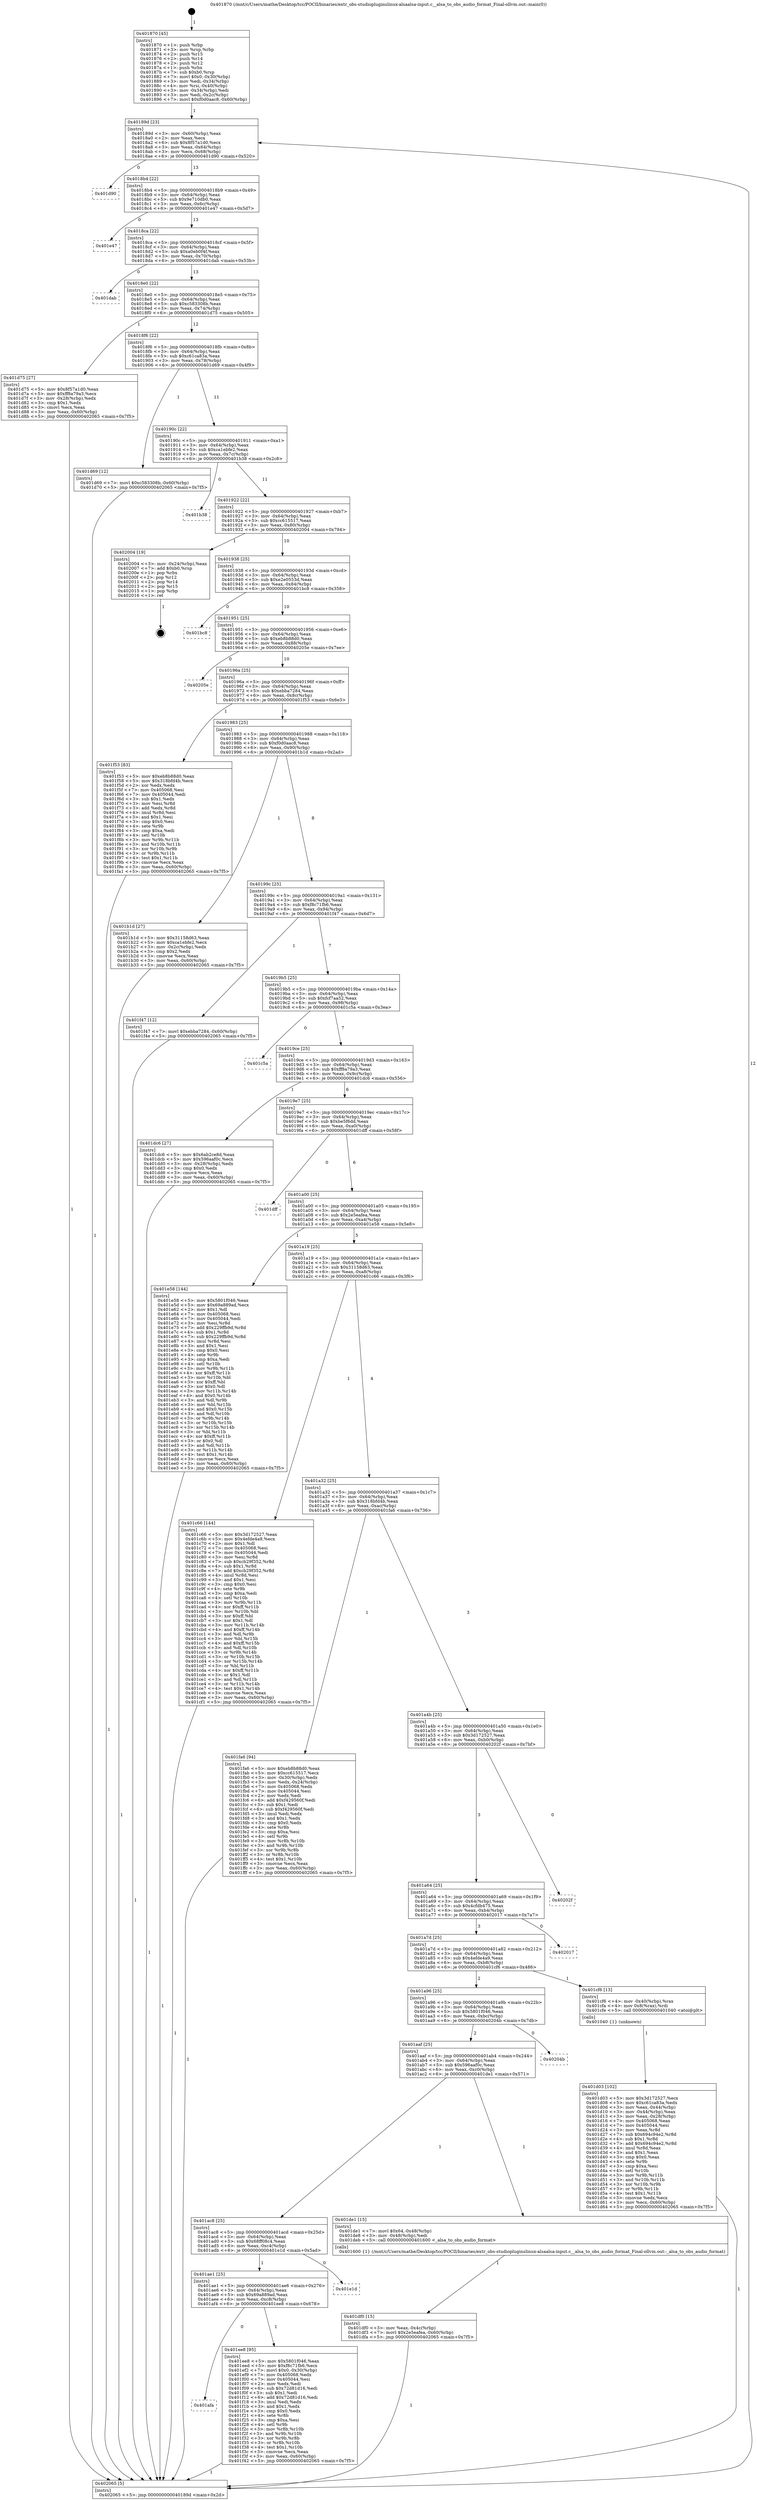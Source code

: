 digraph "0x401870" {
  label = "0x401870 (/mnt/c/Users/mathe/Desktop/tcc/POCII/binaries/extr_obs-studiopluginslinux-alsaalsa-input.c__alsa_to_obs_audio_format_Final-ollvm.out::main(0))"
  labelloc = "t"
  node[shape=record]

  Entry [label="",width=0.3,height=0.3,shape=circle,fillcolor=black,style=filled]
  "0x40189d" [label="{
     0x40189d [23]\l
     | [instrs]\l
     &nbsp;&nbsp;0x40189d \<+3\>: mov -0x60(%rbp),%eax\l
     &nbsp;&nbsp;0x4018a0 \<+2\>: mov %eax,%ecx\l
     &nbsp;&nbsp;0x4018a2 \<+6\>: sub $0x8f57a1d0,%ecx\l
     &nbsp;&nbsp;0x4018a8 \<+3\>: mov %eax,-0x64(%rbp)\l
     &nbsp;&nbsp;0x4018ab \<+3\>: mov %ecx,-0x68(%rbp)\l
     &nbsp;&nbsp;0x4018ae \<+6\>: je 0000000000401d90 \<main+0x520\>\l
  }"]
  "0x401d90" [label="{
     0x401d90\l
  }", style=dashed]
  "0x4018b4" [label="{
     0x4018b4 [22]\l
     | [instrs]\l
     &nbsp;&nbsp;0x4018b4 \<+5\>: jmp 00000000004018b9 \<main+0x49\>\l
     &nbsp;&nbsp;0x4018b9 \<+3\>: mov -0x64(%rbp),%eax\l
     &nbsp;&nbsp;0x4018bc \<+5\>: sub $0x9e710db0,%eax\l
     &nbsp;&nbsp;0x4018c1 \<+3\>: mov %eax,-0x6c(%rbp)\l
     &nbsp;&nbsp;0x4018c4 \<+6\>: je 0000000000401e47 \<main+0x5d7\>\l
  }"]
  Exit [label="",width=0.3,height=0.3,shape=circle,fillcolor=black,style=filled,peripheries=2]
  "0x401e47" [label="{
     0x401e47\l
  }", style=dashed]
  "0x4018ca" [label="{
     0x4018ca [22]\l
     | [instrs]\l
     &nbsp;&nbsp;0x4018ca \<+5\>: jmp 00000000004018cf \<main+0x5f\>\l
     &nbsp;&nbsp;0x4018cf \<+3\>: mov -0x64(%rbp),%eax\l
     &nbsp;&nbsp;0x4018d2 \<+5\>: sub $0xa0eb0f4f,%eax\l
     &nbsp;&nbsp;0x4018d7 \<+3\>: mov %eax,-0x70(%rbp)\l
     &nbsp;&nbsp;0x4018da \<+6\>: je 0000000000401dab \<main+0x53b\>\l
  }"]
  "0x401afa" [label="{
     0x401afa\l
  }", style=dashed]
  "0x401dab" [label="{
     0x401dab\l
  }", style=dashed]
  "0x4018e0" [label="{
     0x4018e0 [22]\l
     | [instrs]\l
     &nbsp;&nbsp;0x4018e0 \<+5\>: jmp 00000000004018e5 \<main+0x75\>\l
     &nbsp;&nbsp;0x4018e5 \<+3\>: mov -0x64(%rbp),%eax\l
     &nbsp;&nbsp;0x4018e8 \<+5\>: sub $0xc583308b,%eax\l
     &nbsp;&nbsp;0x4018ed \<+3\>: mov %eax,-0x74(%rbp)\l
     &nbsp;&nbsp;0x4018f0 \<+6\>: je 0000000000401d75 \<main+0x505\>\l
  }"]
  "0x401ee8" [label="{
     0x401ee8 [95]\l
     | [instrs]\l
     &nbsp;&nbsp;0x401ee8 \<+5\>: mov $0x5801f046,%eax\l
     &nbsp;&nbsp;0x401eed \<+5\>: mov $0xf8c71fb6,%ecx\l
     &nbsp;&nbsp;0x401ef2 \<+7\>: movl $0x0,-0x30(%rbp)\l
     &nbsp;&nbsp;0x401ef9 \<+7\>: mov 0x405068,%edx\l
     &nbsp;&nbsp;0x401f00 \<+7\>: mov 0x405044,%esi\l
     &nbsp;&nbsp;0x401f07 \<+2\>: mov %edx,%edi\l
     &nbsp;&nbsp;0x401f09 \<+6\>: sub $0x72d81d16,%edi\l
     &nbsp;&nbsp;0x401f0f \<+3\>: sub $0x1,%edi\l
     &nbsp;&nbsp;0x401f12 \<+6\>: add $0x72d81d16,%edi\l
     &nbsp;&nbsp;0x401f18 \<+3\>: imul %edi,%edx\l
     &nbsp;&nbsp;0x401f1b \<+3\>: and $0x1,%edx\l
     &nbsp;&nbsp;0x401f1e \<+3\>: cmp $0x0,%edx\l
     &nbsp;&nbsp;0x401f21 \<+4\>: sete %r8b\l
     &nbsp;&nbsp;0x401f25 \<+3\>: cmp $0xa,%esi\l
     &nbsp;&nbsp;0x401f28 \<+4\>: setl %r9b\l
     &nbsp;&nbsp;0x401f2c \<+3\>: mov %r8b,%r10b\l
     &nbsp;&nbsp;0x401f2f \<+3\>: and %r9b,%r10b\l
     &nbsp;&nbsp;0x401f32 \<+3\>: xor %r9b,%r8b\l
     &nbsp;&nbsp;0x401f35 \<+3\>: or %r8b,%r10b\l
     &nbsp;&nbsp;0x401f38 \<+4\>: test $0x1,%r10b\l
     &nbsp;&nbsp;0x401f3c \<+3\>: cmovne %ecx,%eax\l
     &nbsp;&nbsp;0x401f3f \<+3\>: mov %eax,-0x60(%rbp)\l
     &nbsp;&nbsp;0x401f42 \<+5\>: jmp 0000000000402065 \<main+0x7f5\>\l
  }"]
  "0x401d75" [label="{
     0x401d75 [27]\l
     | [instrs]\l
     &nbsp;&nbsp;0x401d75 \<+5\>: mov $0x8f57a1d0,%eax\l
     &nbsp;&nbsp;0x401d7a \<+5\>: mov $0xff8a79a3,%ecx\l
     &nbsp;&nbsp;0x401d7f \<+3\>: mov -0x28(%rbp),%edx\l
     &nbsp;&nbsp;0x401d82 \<+3\>: cmp $0x1,%edx\l
     &nbsp;&nbsp;0x401d85 \<+3\>: cmovl %ecx,%eax\l
     &nbsp;&nbsp;0x401d88 \<+3\>: mov %eax,-0x60(%rbp)\l
     &nbsp;&nbsp;0x401d8b \<+5\>: jmp 0000000000402065 \<main+0x7f5\>\l
  }"]
  "0x4018f6" [label="{
     0x4018f6 [22]\l
     | [instrs]\l
     &nbsp;&nbsp;0x4018f6 \<+5\>: jmp 00000000004018fb \<main+0x8b\>\l
     &nbsp;&nbsp;0x4018fb \<+3\>: mov -0x64(%rbp),%eax\l
     &nbsp;&nbsp;0x4018fe \<+5\>: sub $0xc61ca83a,%eax\l
     &nbsp;&nbsp;0x401903 \<+3\>: mov %eax,-0x78(%rbp)\l
     &nbsp;&nbsp;0x401906 \<+6\>: je 0000000000401d69 \<main+0x4f9\>\l
  }"]
  "0x401ae1" [label="{
     0x401ae1 [25]\l
     | [instrs]\l
     &nbsp;&nbsp;0x401ae1 \<+5\>: jmp 0000000000401ae6 \<main+0x276\>\l
     &nbsp;&nbsp;0x401ae6 \<+3\>: mov -0x64(%rbp),%eax\l
     &nbsp;&nbsp;0x401ae9 \<+5\>: sub $0x69a889ad,%eax\l
     &nbsp;&nbsp;0x401aee \<+6\>: mov %eax,-0xc8(%rbp)\l
     &nbsp;&nbsp;0x401af4 \<+6\>: je 0000000000401ee8 \<main+0x678\>\l
  }"]
  "0x401d69" [label="{
     0x401d69 [12]\l
     | [instrs]\l
     &nbsp;&nbsp;0x401d69 \<+7\>: movl $0xc583308b,-0x60(%rbp)\l
     &nbsp;&nbsp;0x401d70 \<+5\>: jmp 0000000000402065 \<main+0x7f5\>\l
  }"]
  "0x40190c" [label="{
     0x40190c [22]\l
     | [instrs]\l
     &nbsp;&nbsp;0x40190c \<+5\>: jmp 0000000000401911 \<main+0xa1\>\l
     &nbsp;&nbsp;0x401911 \<+3\>: mov -0x64(%rbp),%eax\l
     &nbsp;&nbsp;0x401914 \<+5\>: sub $0xca1ebfe2,%eax\l
     &nbsp;&nbsp;0x401919 \<+3\>: mov %eax,-0x7c(%rbp)\l
     &nbsp;&nbsp;0x40191c \<+6\>: je 0000000000401b38 \<main+0x2c8\>\l
  }"]
  "0x401e1d" [label="{
     0x401e1d\l
  }", style=dashed]
  "0x401b38" [label="{
     0x401b38\l
  }", style=dashed]
  "0x401922" [label="{
     0x401922 [22]\l
     | [instrs]\l
     &nbsp;&nbsp;0x401922 \<+5\>: jmp 0000000000401927 \<main+0xb7\>\l
     &nbsp;&nbsp;0x401927 \<+3\>: mov -0x64(%rbp),%eax\l
     &nbsp;&nbsp;0x40192a \<+5\>: sub $0xcc615517,%eax\l
     &nbsp;&nbsp;0x40192f \<+3\>: mov %eax,-0x80(%rbp)\l
     &nbsp;&nbsp;0x401932 \<+6\>: je 0000000000402004 \<main+0x794\>\l
  }"]
  "0x401df0" [label="{
     0x401df0 [15]\l
     | [instrs]\l
     &nbsp;&nbsp;0x401df0 \<+3\>: mov %eax,-0x4c(%rbp)\l
     &nbsp;&nbsp;0x401df3 \<+7\>: movl $0x2e5eafea,-0x60(%rbp)\l
     &nbsp;&nbsp;0x401dfa \<+5\>: jmp 0000000000402065 \<main+0x7f5\>\l
  }"]
  "0x402004" [label="{
     0x402004 [19]\l
     | [instrs]\l
     &nbsp;&nbsp;0x402004 \<+3\>: mov -0x24(%rbp),%eax\l
     &nbsp;&nbsp;0x402007 \<+7\>: add $0xb0,%rsp\l
     &nbsp;&nbsp;0x40200e \<+1\>: pop %rbx\l
     &nbsp;&nbsp;0x40200f \<+2\>: pop %r12\l
     &nbsp;&nbsp;0x402011 \<+2\>: pop %r14\l
     &nbsp;&nbsp;0x402013 \<+2\>: pop %r15\l
     &nbsp;&nbsp;0x402015 \<+1\>: pop %rbp\l
     &nbsp;&nbsp;0x402016 \<+1\>: ret\l
  }"]
  "0x401938" [label="{
     0x401938 [25]\l
     | [instrs]\l
     &nbsp;&nbsp;0x401938 \<+5\>: jmp 000000000040193d \<main+0xcd\>\l
     &nbsp;&nbsp;0x40193d \<+3\>: mov -0x64(%rbp),%eax\l
     &nbsp;&nbsp;0x401940 \<+5\>: sub $0xe2e0553d,%eax\l
     &nbsp;&nbsp;0x401945 \<+6\>: mov %eax,-0x84(%rbp)\l
     &nbsp;&nbsp;0x40194b \<+6\>: je 0000000000401bc8 \<main+0x358\>\l
  }"]
  "0x401ac8" [label="{
     0x401ac8 [25]\l
     | [instrs]\l
     &nbsp;&nbsp;0x401ac8 \<+5\>: jmp 0000000000401acd \<main+0x25d\>\l
     &nbsp;&nbsp;0x401acd \<+3\>: mov -0x64(%rbp),%eax\l
     &nbsp;&nbsp;0x401ad0 \<+5\>: sub $0x68ff08c4,%eax\l
     &nbsp;&nbsp;0x401ad5 \<+6\>: mov %eax,-0xc4(%rbp)\l
     &nbsp;&nbsp;0x401adb \<+6\>: je 0000000000401e1d \<main+0x5ad\>\l
  }"]
  "0x401bc8" [label="{
     0x401bc8\l
  }", style=dashed]
  "0x401951" [label="{
     0x401951 [25]\l
     | [instrs]\l
     &nbsp;&nbsp;0x401951 \<+5\>: jmp 0000000000401956 \<main+0xe6\>\l
     &nbsp;&nbsp;0x401956 \<+3\>: mov -0x64(%rbp),%eax\l
     &nbsp;&nbsp;0x401959 \<+5\>: sub $0xeb8b88d0,%eax\l
     &nbsp;&nbsp;0x40195e \<+6\>: mov %eax,-0x88(%rbp)\l
     &nbsp;&nbsp;0x401964 \<+6\>: je 000000000040205e \<main+0x7ee\>\l
  }"]
  "0x401de1" [label="{
     0x401de1 [15]\l
     | [instrs]\l
     &nbsp;&nbsp;0x401de1 \<+7\>: movl $0x64,-0x48(%rbp)\l
     &nbsp;&nbsp;0x401de8 \<+3\>: mov -0x48(%rbp),%edi\l
     &nbsp;&nbsp;0x401deb \<+5\>: call 0000000000401600 \<_alsa_to_obs_audio_format\>\l
     | [calls]\l
     &nbsp;&nbsp;0x401600 \{1\} (/mnt/c/Users/mathe/Desktop/tcc/POCII/binaries/extr_obs-studiopluginslinux-alsaalsa-input.c__alsa_to_obs_audio_format_Final-ollvm.out::_alsa_to_obs_audio_format)\l
  }"]
  "0x40205e" [label="{
     0x40205e\l
  }", style=dashed]
  "0x40196a" [label="{
     0x40196a [25]\l
     | [instrs]\l
     &nbsp;&nbsp;0x40196a \<+5\>: jmp 000000000040196f \<main+0xff\>\l
     &nbsp;&nbsp;0x40196f \<+3\>: mov -0x64(%rbp),%eax\l
     &nbsp;&nbsp;0x401972 \<+5\>: sub $0xebba7284,%eax\l
     &nbsp;&nbsp;0x401977 \<+6\>: mov %eax,-0x8c(%rbp)\l
     &nbsp;&nbsp;0x40197d \<+6\>: je 0000000000401f53 \<main+0x6e3\>\l
  }"]
  "0x401aaf" [label="{
     0x401aaf [25]\l
     | [instrs]\l
     &nbsp;&nbsp;0x401aaf \<+5\>: jmp 0000000000401ab4 \<main+0x244\>\l
     &nbsp;&nbsp;0x401ab4 \<+3\>: mov -0x64(%rbp),%eax\l
     &nbsp;&nbsp;0x401ab7 \<+5\>: sub $0x596aaf0c,%eax\l
     &nbsp;&nbsp;0x401abc \<+6\>: mov %eax,-0xc0(%rbp)\l
     &nbsp;&nbsp;0x401ac2 \<+6\>: je 0000000000401de1 \<main+0x571\>\l
  }"]
  "0x401f53" [label="{
     0x401f53 [83]\l
     | [instrs]\l
     &nbsp;&nbsp;0x401f53 \<+5\>: mov $0xeb8b88d0,%eax\l
     &nbsp;&nbsp;0x401f58 \<+5\>: mov $0x318bfd4b,%ecx\l
     &nbsp;&nbsp;0x401f5d \<+2\>: xor %edx,%edx\l
     &nbsp;&nbsp;0x401f5f \<+7\>: mov 0x405068,%esi\l
     &nbsp;&nbsp;0x401f66 \<+7\>: mov 0x405044,%edi\l
     &nbsp;&nbsp;0x401f6d \<+3\>: sub $0x1,%edx\l
     &nbsp;&nbsp;0x401f70 \<+3\>: mov %esi,%r8d\l
     &nbsp;&nbsp;0x401f73 \<+3\>: add %edx,%r8d\l
     &nbsp;&nbsp;0x401f76 \<+4\>: imul %r8d,%esi\l
     &nbsp;&nbsp;0x401f7a \<+3\>: and $0x1,%esi\l
     &nbsp;&nbsp;0x401f7d \<+3\>: cmp $0x0,%esi\l
     &nbsp;&nbsp;0x401f80 \<+4\>: sete %r9b\l
     &nbsp;&nbsp;0x401f84 \<+3\>: cmp $0xa,%edi\l
     &nbsp;&nbsp;0x401f87 \<+4\>: setl %r10b\l
     &nbsp;&nbsp;0x401f8b \<+3\>: mov %r9b,%r11b\l
     &nbsp;&nbsp;0x401f8e \<+3\>: and %r10b,%r11b\l
     &nbsp;&nbsp;0x401f91 \<+3\>: xor %r10b,%r9b\l
     &nbsp;&nbsp;0x401f94 \<+3\>: or %r9b,%r11b\l
     &nbsp;&nbsp;0x401f97 \<+4\>: test $0x1,%r11b\l
     &nbsp;&nbsp;0x401f9b \<+3\>: cmovne %ecx,%eax\l
     &nbsp;&nbsp;0x401f9e \<+3\>: mov %eax,-0x60(%rbp)\l
     &nbsp;&nbsp;0x401fa1 \<+5\>: jmp 0000000000402065 \<main+0x7f5\>\l
  }"]
  "0x401983" [label="{
     0x401983 [25]\l
     | [instrs]\l
     &nbsp;&nbsp;0x401983 \<+5\>: jmp 0000000000401988 \<main+0x118\>\l
     &nbsp;&nbsp;0x401988 \<+3\>: mov -0x64(%rbp),%eax\l
     &nbsp;&nbsp;0x40198b \<+5\>: sub $0xf0d0aac8,%eax\l
     &nbsp;&nbsp;0x401990 \<+6\>: mov %eax,-0x90(%rbp)\l
     &nbsp;&nbsp;0x401996 \<+6\>: je 0000000000401b1d \<main+0x2ad\>\l
  }"]
  "0x40204b" [label="{
     0x40204b\l
  }", style=dashed]
  "0x401b1d" [label="{
     0x401b1d [27]\l
     | [instrs]\l
     &nbsp;&nbsp;0x401b1d \<+5\>: mov $0x31158d63,%eax\l
     &nbsp;&nbsp;0x401b22 \<+5\>: mov $0xca1ebfe2,%ecx\l
     &nbsp;&nbsp;0x401b27 \<+3\>: mov -0x2c(%rbp),%edx\l
     &nbsp;&nbsp;0x401b2a \<+3\>: cmp $0x2,%edx\l
     &nbsp;&nbsp;0x401b2d \<+3\>: cmovne %ecx,%eax\l
     &nbsp;&nbsp;0x401b30 \<+3\>: mov %eax,-0x60(%rbp)\l
     &nbsp;&nbsp;0x401b33 \<+5\>: jmp 0000000000402065 \<main+0x7f5\>\l
  }"]
  "0x40199c" [label="{
     0x40199c [25]\l
     | [instrs]\l
     &nbsp;&nbsp;0x40199c \<+5\>: jmp 00000000004019a1 \<main+0x131\>\l
     &nbsp;&nbsp;0x4019a1 \<+3\>: mov -0x64(%rbp),%eax\l
     &nbsp;&nbsp;0x4019a4 \<+5\>: sub $0xf8c71fb6,%eax\l
     &nbsp;&nbsp;0x4019a9 \<+6\>: mov %eax,-0x94(%rbp)\l
     &nbsp;&nbsp;0x4019af \<+6\>: je 0000000000401f47 \<main+0x6d7\>\l
  }"]
  "0x402065" [label="{
     0x402065 [5]\l
     | [instrs]\l
     &nbsp;&nbsp;0x402065 \<+5\>: jmp 000000000040189d \<main+0x2d\>\l
  }"]
  "0x401870" [label="{
     0x401870 [45]\l
     | [instrs]\l
     &nbsp;&nbsp;0x401870 \<+1\>: push %rbp\l
     &nbsp;&nbsp;0x401871 \<+3\>: mov %rsp,%rbp\l
     &nbsp;&nbsp;0x401874 \<+2\>: push %r15\l
     &nbsp;&nbsp;0x401876 \<+2\>: push %r14\l
     &nbsp;&nbsp;0x401878 \<+2\>: push %r12\l
     &nbsp;&nbsp;0x40187a \<+1\>: push %rbx\l
     &nbsp;&nbsp;0x40187b \<+7\>: sub $0xb0,%rsp\l
     &nbsp;&nbsp;0x401882 \<+7\>: movl $0x0,-0x30(%rbp)\l
     &nbsp;&nbsp;0x401889 \<+3\>: mov %edi,-0x34(%rbp)\l
     &nbsp;&nbsp;0x40188c \<+4\>: mov %rsi,-0x40(%rbp)\l
     &nbsp;&nbsp;0x401890 \<+3\>: mov -0x34(%rbp),%edi\l
     &nbsp;&nbsp;0x401893 \<+3\>: mov %edi,-0x2c(%rbp)\l
     &nbsp;&nbsp;0x401896 \<+7\>: movl $0xf0d0aac8,-0x60(%rbp)\l
  }"]
  "0x401d03" [label="{
     0x401d03 [102]\l
     | [instrs]\l
     &nbsp;&nbsp;0x401d03 \<+5\>: mov $0x3d172527,%ecx\l
     &nbsp;&nbsp;0x401d08 \<+5\>: mov $0xc61ca83a,%edx\l
     &nbsp;&nbsp;0x401d0d \<+3\>: mov %eax,-0x44(%rbp)\l
     &nbsp;&nbsp;0x401d10 \<+3\>: mov -0x44(%rbp),%eax\l
     &nbsp;&nbsp;0x401d13 \<+3\>: mov %eax,-0x28(%rbp)\l
     &nbsp;&nbsp;0x401d16 \<+7\>: mov 0x405068,%eax\l
     &nbsp;&nbsp;0x401d1d \<+7\>: mov 0x405044,%esi\l
     &nbsp;&nbsp;0x401d24 \<+3\>: mov %eax,%r8d\l
     &nbsp;&nbsp;0x401d27 \<+7\>: sub $0x694c94e2,%r8d\l
     &nbsp;&nbsp;0x401d2e \<+4\>: sub $0x1,%r8d\l
     &nbsp;&nbsp;0x401d32 \<+7\>: add $0x694c94e2,%r8d\l
     &nbsp;&nbsp;0x401d39 \<+4\>: imul %r8d,%eax\l
     &nbsp;&nbsp;0x401d3d \<+3\>: and $0x1,%eax\l
     &nbsp;&nbsp;0x401d40 \<+3\>: cmp $0x0,%eax\l
     &nbsp;&nbsp;0x401d43 \<+4\>: sete %r9b\l
     &nbsp;&nbsp;0x401d47 \<+3\>: cmp $0xa,%esi\l
     &nbsp;&nbsp;0x401d4a \<+4\>: setl %r10b\l
     &nbsp;&nbsp;0x401d4e \<+3\>: mov %r9b,%r11b\l
     &nbsp;&nbsp;0x401d51 \<+3\>: and %r10b,%r11b\l
     &nbsp;&nbsp;0x401d54 \<+3\>: xor %r10b,%r9b\l
     &nbsp;&nbsp;0x401d57 \<+3\>: or %r9b,%r11b\l
     &nbsp;&nbsp;0x401d5a \<+4\>: test $0x1,%r11b\l
     &nbsp;&nbsp;0x401d5e \<+3\>: cmovne %edx,%ecx\l
     &nbsp;&nbsp;0x401d61 \<+3\>: mov %ecx,-0x60(%rbp)\l
     &nbsp;&nbsp;0x401d64 \<+5\>: jmp 0000000000402065 \<main+0x7f5\>\l
  }"]
  "0x401f47" [label="{
     0x401f47 [12]\l
     | [instrs]\l
     &nbsp;&nbsp;0x401f47 \<+7\>: movl $0xebba7284,-0x60(%rbp)\l
     &nbsp;&nbsp;0x401f4e \<+5\>: jmp 0000000000402065 \<main+0x7f5\>\l
  }"]
  "0x4019b5" [label="{
     0x4019b5 [25]\l
     | [instrs]\l
     &nbsp;&nbsp;0x4019b5 \<+5\>: jmp 00000000004019ba \<main+0x14a\>\l
     &nbsp;&nbsp;0x4019ba \<+3\>: mov -0x64(%rbp),%eax\l
     &nbsp;&nbsp;0x4019bd \<+5\>: sub $0xfcf7aa52,%eax\l
     &nbsp;&nbsp;0x4019c2 \<+6\>: mov %eax,-0x98(%rbp)\l
     &nbsp;&nbsp;0x4019c8 \<+6\>: je 0000000000401c5a \<main+0x3ea\>\l
  }"]
  "0x401a96" [label="{
     0x401a96 [25]\l
     | [instrs]\l
     &nbsp;&nbsp;0x401a96 \<+5\>: jmp 0000000000401a9b \<main+0x22b\>\l
     &nbsp;&nbsp;0x401a9b \<+3\>: mov -0x64(%rbp),%eax\l
     &nbsp;&nbsp;0x401a9e \<+5\>: sub $0x5801f046,%eax\l
     &nbsp;&nbsp;0x401aa3 \<+6\>: mov %eax,-0xbc(%rbp)\l
     &nbsp;&nbsp;0x401aa9 \<+6\>: je 000000000040204b \<main+0x7db\>\l
  }"]
  "0x401c5a" [label="{
     0x401c5a\l
  }", style=dashed]
  "0x4019ce" [label="{
     0x4019ce [25]\l
     | [instrs]\l
     &nbsp;&nbsp;0x4019ce \<+5\>: jmp 00000000004019d3 \<main+0x163\>\l
     &nbsp;&nbsp;0x4019d3 \<+3\>: mov -0x64(%rbp),%eax\l
     &nbsp;&nbsp;0x4019d6 \<+5\>: sub $0xff8a79a3,%eax\l
     &nbsp;&nbsp;0x4019db \<+6\>: mov %eax,-0x9c(%rbp)\l
     &nbsp;&nbsp;0x4019e1 \<+6\>: je 0000000000401dc6 \<main+0x556\>\l
  }"]
  "0x401cf6" [label="{
     0x401cf6 [13]\l
     | [instrs]\l
     &nbsp;&nbsp;0x401cf6 \<+4\>: mov -0x40(%rbp),%rax\l
     &nbsp;&nbsp;0x401cfa \<+4\>: mov 0x8(%rax),%rdi\l
     &nbsp;&nbsp;0x401cfe \<+5\>: call 0000000000401040 \<atoi@plt\>\l
     | [calls]\l
     &nbsp;&nbsp;0x401040 \{1\} (unknown)\l
  }"]
  "0x401dc6" [label="{
     0x401dc6 [27]\l
     | [instrs]\l
     &nbsp;&nbsp;0x401dc6 \<+5\>: mov $0x6ab2ce8d,%eax\l
     &nbsp;&nbsp;0x401dcb \<+5\>: mov $0x596aaf0c,%ecx\l
     &nbsp;&nbsp;0x401dd0 \<+3\>: mov -0x28(%rbp),%edx\l
     &nbsp;&nbsp;0x401dd3 \<+3\>: cmp $0x0,%edx\l
     &nbsp;&nbsp;0x401dd6 \<+3\>: cmove %ecx,%eax\l
     &nbsp;&nbsp;0x401dd9 \<+3\>: mov %eax,-0x60(%rbp)\l
     &nbsp;&nbsp;0x401ddc \<+5\>: jmp 0000000000402065 \<main+0x7f5\>\l
  }"]
  "0x4019e7" [label="{
     0x4019e7 [25]\l
     | [instrs]\l
     &nbsp;&nbsp;0x4019e7 \<+5\>: jmp 00000000004019ec \<main+0x17c\>\l
     &nbsp;&nbsp;0x4019ec \<+3\>: mov -0x64(%rbp),%eax\l
     &nbsp;&nbsp;0x4019ef \<+5\>: sub $0xbe5f6dd,%eax\l
     &nbsp;&nbsp;0x4019f4 \<+6\>: mov %eax,-0xa0(%rbp)\l
     &nbsp;&nbsp;0x4019fa \<+6\>: je 0000000000401dff \<main+0x58f\>\l
  }"]
  "0x401a7d" [label="{
     0x401a7d [25]\l
     | [instrs]\l
     &nbsp;&nbsp;0x401a7d \<+5\>: jmp 0000000000401a82 \<main+0x212\>\l
     &nbsp;&nbsp;0x401a82 \<+3\>: mov -0x64(%rbp),%eax\l
     &nbsp;&nbsp;0x401a85 \<+5\>: sub $0x4efde4a9,%eax\l
     &nbsp;&nbsp;0x401a8a \<+6\>: mov %eax,-0xb8(%rbp)\l
     &nbsp;&nbsp;0x401a90 \<+6\>: je 0000000000401cf6 \<main+0x486\>\l
  }"]
  "0x401dff" [label="{
     0x401dff\l
  }", style=dashed]
  "0x401a00" [label="{
     0x401a00 [25]\l
     | [instrs]\l
     &nbsp;&nbsp;0x401a00 \<+5\>: jmp 0000000000401a05 \<main+0x195\>\l
     &nbsp;&nbsp;0x401a05 \<+3\>: mov -0x64(%rbp),%eax\l
     &nbsp;&nbsp;0x401a08 \<+5\>: sub $0x2e5eafea,%eax\l
     &nbsp;&nbsp;0x401a0d \<+6\>: mov %eax,-0xa4(%rbp)\l
     &nbsp;&nbsp;0x401a13 \<+6\>: je 0000000000401e58 \<main+0x5e8\>\l
  }"]
  "0x402017" [label="{
     0x402017\l
  }", style=dashed]
  "0x401e58" [label="{
     0x401e58 [144]\l
     | [instrs]\l
     &nbsp;&nbsp;0x401e58 \<+5\>: mov $0x5801f046,%eax\l
     &nbsp;&nbsp;0x401e5d \<+5\>: mov $0x69a889ad,%ecx\l
     &nbsp;&nbsp;0x401e62 \<+2\>: mov $0x1,%dl\l
     &nbsp;&nbsp;0x401e64 \<+7\>: mov 0x405068,%esi\l
     &nbsp;&nbsp;0x401e6b \<+7\>: mov 0x405044,%edi\l
     &nbsp;&nbsp;0x401e72 \<+3\>: mov %esi,%r8d\l
     &nbsp;&nbsp;0x401e75 \<+7\>: add $0x229ffb9d,%r8d\l
     &nbsp;&nbsp;0x401e7c \<+4\>: sub $0x1,%r8d\l
     &nbsp;&nbsp;0x401e80 \<+7\>: sub $0x229ffb9d,%r8d\l
     &nbsp;&nbsp;0x401e87 \<+4\>: imul %r8d,%esi\l
     &nbsp;&nbsp;0x401e8b \<+3\>: and $0x1,%esi\l
     &nbsp;&nbsp;0x401e8e \<+3\>: cmp $0x0,%esi\l
     &nbsp;&nbsp;0x401e91 \<+4\>: sete %r9b\l
     &nbsp;&nbsp;0x401e95 \<+3\>: cmp $0xa,%edi\l
     &nbsp;&nbsp;0x401e98 \<+4\>: setl %r10b\l
     &nbsp;&nbsp;0x401e9c \<+3\>: mov %r9b,%r11b\l
     &nbsp;&nbsp;0x401e9f \<+4\>: xor $0xff,%r11b\l
     &nbsp;&nbsp;0x401ea3 \<+3\>: mov %r10b,%bl\l
     &nbsp;&nbsp;0x401ea6 \<+3\>: xor $0xff,%bl\l
     &nbsp;&nbsp;0x401ea9 \<+3\>: xor $0x0,%dl\l
     &nbsp;&nbsp;0x401eac \<+3\>: mov %r11b,%r14b\l
     &nbsp;&nbsp;0x401eaf \<+4\>: and $0x0,%r14b\l
     &nbsp;&nbsp;0x401eb3 \<+3\>: and %dl,%r9b\l
     &nbsp;&nbsp;0x401eb6 \<+3\>: mov %bl,%r15b\l
     &nbsp;&nbsp;0x401eb9 \<+4\>: and $0x0,%r15b\l
     &nbsp;&nbsp;0x401ebd \<+3\>: and %dl,%r10b\l
     &nbsp;&nbsp;0x401ec0 \<+3\>: or %r9b,%r14b\l
     &nbsp;&nbsp;0x401ec3 \<+3\>: or %r10b,%r15b\l
     &nbsp;&nbsp;0x401ec6 \<+3\>: xor %r15b,%r14b\l
     &nbsp;&nbsp;0x401ec9 \<+3\>: or %bl,%r11b\l
     &nbsp;&nbsp;0x401ecc \<+4\>: xor $0xff,%r11b\l
     &nbsp;&nbsp;0x401ed0 \<+3\>: or $0x0,%dl\l
     &nbsp;&nbsp;0x401ed3 \<+3\>: and %dl,%r11b\l
     &nbsp;&nbsp;0x401ed6 \<+3\>: or %r11b,%r14b\l
     &nbsp;&nbsp;0x401ed9 \<+4\>: test $0x1,%r14b\l
     &nbsp;&nbsp;0x401edd \<+3\>: cmovne %ecx,%eax\l
     &nbsp;&nbsp;0x401ee0 \<+3\>: mov %eax,-0x60(%rbp)\l
     &nbsp;&nbsp;0x401ee3 \<+5\>: jmp 0000000000402065 \<main+0x7f5\>\l
  }"]
  "0x401a19" [label="{
     0x401a19 [25]\l
     | [instrs]\l
     &nbsp;&nbsp;0x401a19 \<+5\>: jmp 0000000000401a1e \<main+0x1ae\>\l
     &nbsp;&nbsp;0x401a1e \<+3\>: mov -0x64(%rbp),%eax\l
     &nbsp;&nbsp;0x401a21 \<+5\>: sub $0x31158d63,%eax\l
     &nbsp;&nbsp;0x401a26 \<+6\>: mov %eax,-0xa8(%rbp)\l
     &nbsp;&nbsp;0x401a2c \<+6\>: je 0000000000401c66 \<main+0x3f6\>\l
  }"]
  "0x401a64" [label="{
     0x401a64 [25]\l
     | [instrs]\l
     &nbsp;&nbsp;0x401a64 \<+5\>: jmp 0000000000401a69 \<main+0x1f9\>\l
     &nbsp;&nbsp;0x401a69 \<+3\>: mov -0x64(%rbp),%eax\l
     &nbsp;&nbsp;0x401a6c \<+5\>: sub $0x4cfdb475,%eax\l
     &nbsp;&nbsp;0x401a71 \<+6\>: mov %eax,-0xb4(%rbp)\l
     &nbsp;&nbsp;0x401a77 \<+6\>: je 0000000000402017 \<main+0x7a7\>\l
  }"]
  "0x401c66" [label="{
     0x401c66 [144]\l
     | [instrs]\l
     &nbsp;&nbsp;0x401c66 \<+5\>: mov $0x3d172527,%eax\l
     &nbsp;&nbsp;0x401c6b \<+5\>: mov $0x4efde4a9,%ecx\l
     &nbsp;&nbsp;0x401c70 \<+2\>: mov $0x1,%dl\l
     &nbsp;&nbsp;0x401c72 \<+7\>: mov 0x405068,%esi\l
     &nbsp;&nbsp;0x401c79 \<+7\>: mov 0x405044,%edi\l
     &nbsp;&nbsp;0x401c80 \<+3\>: mov %esi,%r8d\l
     &nbsp;&nbsp;0x401c83 \<+7\>: sub $0xcb29f352,%r8d\l
     &nbsp;&nbsp;0x401c8a \<+4\>: sub $0x1,%r8d\l
     &nbsp;&nbsp;0x401c8e \<+7\>: add $0xcb29f352,%r8d\l
     &nbsp;&nbsp;0x401c95 \<+4\>: imul %r8d,%esi\l
     &nbsp;&nbsp;0x401c99 \<+3\>: and $0x1,%esi\l
     &nbsp;&nbsp;0x401c9c \<+3\>: cmp $0x0,%esi\l
     &nbsp;&nbsp;0x401c9f \<+4\>: sete %r9b\l
     &nbsp;&nbsp;0x401ca3 \<+3\>: cmp $0xa,%edi\l
     &nbsp;&nbsp;0x401ca6 \<+4\>: setl %r10b\l
     &nbsp;&nbsp;0x401caa \<+3\>: mov %r9b,%r11b\l
     &nbsp;&nbsp;0x401cad \<+4\>: xor $0xff,%r11b\l
     &nbsp;&nbsp;0x401cb1 \<+3\>: mov %r10b,%bl\l
     &nbsp;&nbsp;0x401cb4 \<+3\>: xor $0xff,%bl\l
     &nbsp;&nbsp;0x401cb7 \<+3\>: xor $0x1,%dl\l
     &nbsp;&nbsp;0x401cba \<+3\>: mov %r11b,%r14b\l
     &nbsp;&nbsp;0x401cbd \<+4\>: and $0xff,%r14b\l
     &nbsp;&nbsp;0x401cc1 \<+3\>: and %dl,%r9b\l
     &nbsp;&nbsp;0x401cc4 \<+3\>: mov %bl,%r15b\l
     &nbsp;&nbsp;0x401cc7 \<+4\>: and $0xff,%r15b\l
     &nbsp;&nbsp;0x401ccb \<+3\>: and %dl,%r10b\l
     &nbsp;&nbsp;0x401cce \<+3\>: or %r9b,%r14b\l
     &nbsp;&nbsp;0x401cd1 \<+3\>: or %r10b,%r15b\l
     &nbsp;&nbsp;0x401cd4 \<+3\>: xor %r15b,%r14b\l
     &nbsp;&nbsp;0x401cd7 \<+3\>: or %bl,%r11b\l
     &nbsp;&nbsp;0x401cda \<+4\>: xor $0xff,%r11b\l
     &nbsp;&nbsp;0x401cde \<+3\>: or $0x1,%dl\l
     &nbsp;&nbsp;0x401ce1 \<+3\>: and %dl,%r11b\l
     &nbsp;&nbsp;0x401ce4 \<+3\>: or %r11b,%r14b\l
     &nbsp;&nbsp;0x401ce7 \<+4\>: test $0x1,%r14b\l
     &nbsp;&nbsp;0x401ceb \<+3\>: cmovne %ecx,%eax\l
     &nbsp;&nbsp;0x401cee \<+3\>: mov %eax,-0x60(%rbp)\l
     &nbsp;&nbsp;0x401cf1 \<+5\>: jmp 0000000000402065 \<main+0x7f5\>\l
  }"]
  "0x401a32" [label="{
     0x401a32 [25]\l
     | [instrs]\l
     &nbsp;&nbsp;0x401a32 \<+5\>: jmp 0000000000401a37 \<main+0x1c7\>\l
     &nbsp;&nbsp;0x401a37 \<+3\>: mov -0x64(%rbp),%eax\l
     &nbsp;&nbsp;0x401a3a \<+5\>: sub $0x318bfd4b,%eax\l
     &nbsp;&nbsp;0x401a3f \<+6\>: mov %eax,-0xac(%rbp)\l
     &nbsp;&nbsp;0x401a45 \<+6\>: je 0000000000401fa6 \<main+0x736\>\l
  }"]
  "0x40202f" [label="{
     0x40202f\l
  }", style=dashed]
  "0x401fa6" [label="{
     0x401fa6 [94]\l
     | [instrs]\l
     &nbsp;&nbsp;0x401fa6 \<+5\>: mov $0xeb8b88d0,%eax\l
     &nbsp;&nbsp;0x401fab \<+5\>: mov $0xcc615517,%ecx\l
     &nbsp;&nbsp;0x401fb0 \<+3\>: mov -0x30(%rbp),%edx\l
     &nbsp;&nbsp;0x401fb3 \<+3\>: mov %edx,-0x24(%rbp)\l
     &nbsp;&nbsp;0x401fb6 \<+7\>: mov 0x405068,%edx\l
     &nbsp;&nbsp;0x401fbd \<+7\>: mov 0x405044,%esi\l
     &nbsp;&nbsp;0x401fc4 \<+2\>: mov %edx,%edi\l
     &nbsp;&nbsp;0x401fc6 \<+6\>: add $0xf429560f,%edi\l
     &nbsp;&nbsp;0x401fcc \<+3\>: sub $0x1,%edi\l
     &nbsp;&nbsp;0x401fcf \<+6\>: sub $0xf429560f,%edi\l
     &nbsp;&nbsp;0x401fd5 \<+3\>: imul %edi,%edx\l
     &nbsp;&nbsp;0x401fd8 \<+3\>: and $0x1,%edx\l
     &nbsp;&nbsp;0x401fdb \<+3\>: cmp $0x0,%edx\l
     &nbsp;&nbsp;0x401fde \<+4\>: sete %r8b\l
     &nbsp;&nbsp;0x401fe2 \<+3\>: cmp $0xa,%esi\l
     &nbsp;&nbsp;0x401fe5 \<+4\>: setl %r9b\l
     &nbsp;&nbsp;0x401fe9 \<+3\>: mov %r8b,%r10b\l
     &nbsp;&nbsp;0x401fec \<+3\>: and %r9b,%r10b\l
     &nbsp;&nbsp;0x401fef \<+3\>: xor %r9b,%r8b\l
     &nbsp;&nbsp;0x401ff2 \<+3\>: or %r8b,%r10b\l
     &nbsp;&nbsp;0x401ff5 \<+4\>: test $0x1,%r10b\l
     &nbsp;&nbsp;0x401ff9 \<+3\>: cmovne %ecx,%eax\l
     &nbsp;&nbsp;0x401ffc \<+3\>: mov %eax,-0x60(%rbp)\l
     &nbsp;&nbsp;0x401fff \<+5\>: jmp 0000000000402065 \<main+0x7f5\>\l
  }"]
  "0x401a4b" [label="{
     0x401a4b [25]\l
     | [instrs]\l
     &nbsp;&nbsp;0x401a4b \<+5\>: jmp 0000000000401a50 \<main+0x1e0\>\l
     &nbsp;&nbsp;0x401a50 \<+3\>: mov -0x64(%rbp),%eax\l
     &nbsp;&nbsp;0x401a53 \<+5\>: sub $0x3d172527,%eax\l
     &nbsp;&nbsp;0x401a58 \<+6\>: mov %eax,-0xb0(%rbp)\l
     &nbsp;&nbsp;0x401a5e \<+6\>: je 000000000040202f \<main+0x7bf\>\l
  }"]
  Entry -> "0x401870" [label=" 1"]
  "0x40189d" -> "0x401d90" [label=" 0"]
  "0x40189d" -> "0x4018b4" [label=" 13"]
  "0x402004" -> Exit [label=" 1"]
  "0x4018b4" -> "0x401e47" [label=" 0"]
  "0x4018b4" -> "0x4018ca" [label=" 13"]
  "0x401fa6" -> "0x402065" [label=" 1"]
  "0x4018ca" -> "0x401dab" [label=" 0"]
  "0x4018ca" -> "0x4018e0" [label=" 13"]
  "0x401f53" -> "0x402065" [label=" 1"]
  "0x4018e0" -> "0x401d75" [label=" 1"]
  "0x4018e0" -> "0x4018f6" [label=" 12"]
  "0x401f47" -> "0x402065" [label=" 1"]
  "0x4018f6" -> "0x401d69" [label=" 1"]
  "0x4018f6" -> "0x40190c" [label=" 11"]
  "0x401ae1" -> "0x401afa" [label=" 0"]
  "0x40190c" -> "0x401b38" [label=" 0"]
  "0x40190c" -> "0x401922" [label=" 11"]
  "0x401ae1" -> "0x401ee8" [label=" 1"]
  "0x401922" -> "0x402004" [label=" 1"]
  "0x401922" -> "0x401938" [label=" 10"]
  "0x401ac8" -> "0x401ae1" [label=" 1"]
  "0x401938" -> "0x401bc8" [label=" 0"]
  "0x401938" -> "0x401951" [label=" 10"]
  "0x401ac8" -> "0x401e1d" [label=" 0"]
  "0x401951" -> "0x40205e" [label=" 0"]
  "0x401951" -> "0x40196a" [label=" 10"]
  "0x401ee8" -> "0x402065" [label=" 1"]
  "0x40196a" -> "0x401f53" [label=" 1"]
  "0x40196a" -> "0x401983" [label=" 9"]
  "0x401df0" -> "0x402065" [label=" 1"]
  "0x401983" -> "0x401b1d" [label=" 1"]
  "0x401983" -> "0x40199c" [label=" 8"]
  "0x401b1d" -> "0x402065" [label=" 1"]
  "0x401870" -> "0x40189d" [label=" 1"]
  "0x402065" -> "0x40189d" [label=" 12"]
  "0x401de1" -> "0x401df0" [label=" 1"]
  "0x40199c" -> "0x401f47" [label=" 1"]
  "0x40199c" -> "0x4019b5" [label=" 7"]
  "0x401aaf" -> "0x401de1" [label=" 1"]
  "0x4019b5" -> "0x401c5a" [label=" 0"]
  "0x4019b5" -> "0x4019ce" [label=" 7"]
  "0x401e58" -> "0x402065" [label=" 1"]
  "0x4019ce" -> "0x401dc6" [label=" 1"]
  "0x4019ce" -> "0x4019e7" [label=" 6"]
  "0x401a96" -> "0x401aaf" [label=" 2"]
  "0x4019e7" -> "0x401dff" [label=" 0"]
  "0x4019e7" -> "0x401a00" [label=" 6"]
  "0x401aaf" -> "0x401ac8" [label=" 1"]
  "0x401a00" -> "0x401e58" [label=" 1"]
  "0x401a00" -> "0x401a19" [label=" 5"]
  "0x401dc6" -> "0x402065" [label=" 1"]
  "0x401a19" -> "0x401c66" [label=" 1"]
  "0x401a19" -> "0x401a32" [label=" 4"]
  "0x401c66" -> "0x402065" [label=" 1"]
  "0x401d69" -> "0x402065" [label=" 1"]
  "0x401a32" -> "0x401fa6" [label=" 1"]
  "0x401a32" -> "0x401a4b" [label=" 3"]
  "0x401d03" -> "0x402065" [label=" 1"]
  "0x401a4b" -> "0x40202f" [label=" 0"]
  "0x401a4b" -> "0x401a64" [label=" 3"]
  "0x401d75" -> "0x402065" [label=" 1"]
  "0x401a64" -> "0x402017" [label=" 0"]
  "0x401a64" -> "0x401a7d" [label=" 3"]
  "0x401a96" -> "0x40204b" [label=" 0"]
  "0x401a7d" -> "0x401cf6" [label=" 1"]
  "0x401a7d" -> "0x401a96" [label=" 2"]
  "0x401cf6" -> "0x401d03" [label=" 1"]
}
